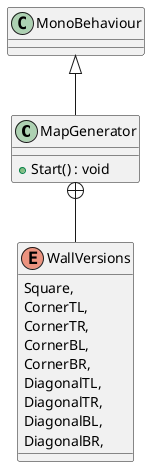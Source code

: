 @startuml
class MapGenerator {
    + Start() : void
}
enum WallVersions {
    Square,
    CornerTL,
    CornerTR,
    CornerBL,
    CornerBR,
    DiagonalTL,
    DiagonalTR,
    DiagonalBL,
    DiagonalBR,
}
MonoBehaviour <|-- MapGenerator
MapGenerator +-- WallVersions
@enduml
